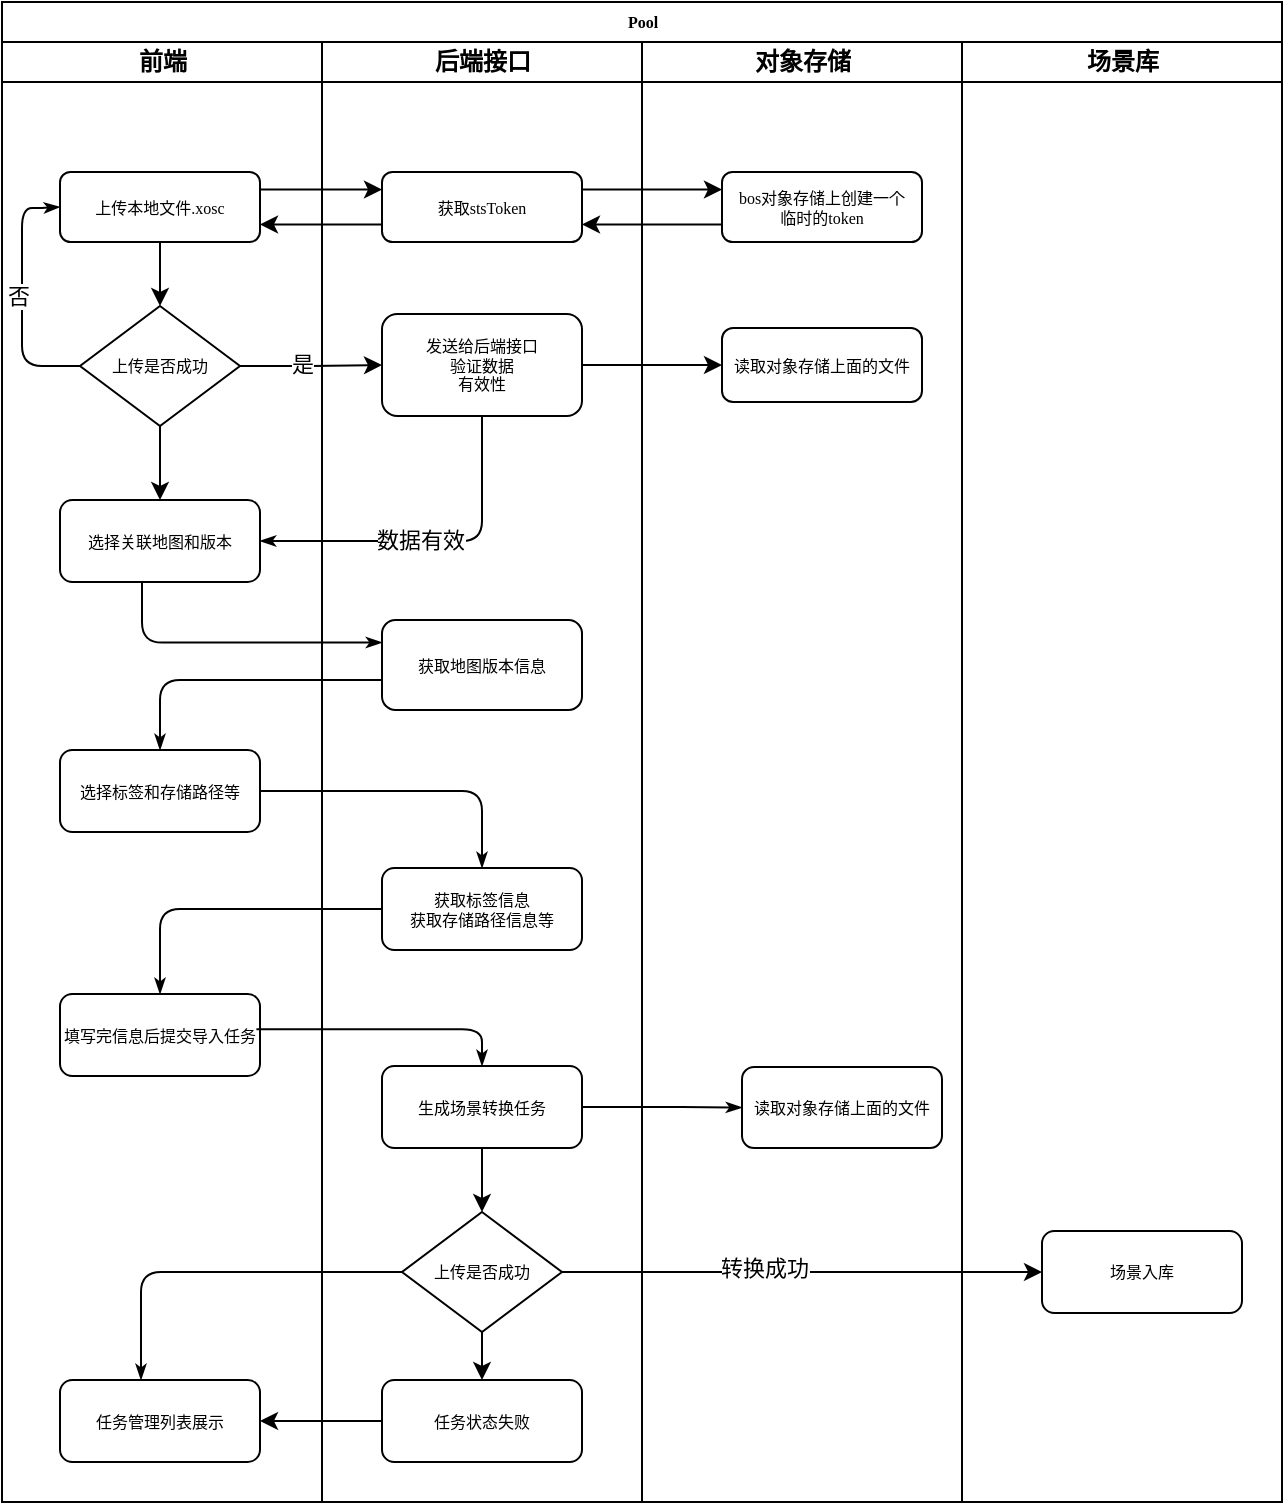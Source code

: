 <mxfile version="24.4.4" type="github">
  <diagram name="Page-1" id="74e2e168-ea6b-b213-b513-2b3c1d86103e">
    <mxGraphModel dx="1484" dy="783" grid="1" gridSize="10" guides="1" tooltips="1" connect="1" arrows="1" fold="1" page="1" pageScale="1" pageWidth="1100" pageHeight="850" background="none" math="0" shadow="0">
      <root>
        <mxCell id="0" />
        <mxCell id="1" parent="0" />
        <mxCell id="77e6c97f196da883-1" value="Pool" style="swimlane;html=1;childLayout=stackLayout;startSize=20;rounded=0;shadow=0;labelBackgroundColor=none;strokeWidth=1;fontFamily=Verdana;fontSize=8;align=center;" parent="1" vertex="1">
          <mxGeometry x="70" y="41" width="640" height="750" as="geometry" />
        </mxCell>
        <mxCell id="77e6c97f196da883-2" value="前端" style="swimlane;html=1;startSize=20;" parent="77e6c97f196da883-1" vertex="1">
          <mxGeometry y="20" width="160" height="730" as="geometry" />
        </mxCell>
        <mxCell id="qJ_lfMdvGIB73EkRR6_u-4" value="" style="edgeStyle=orthogonalEdgeStyle;rounded=0;orthogonalLoop=1;jettySize=auto;html=1;" edge="1" parent="77e6c97f196da883-2" source="77e6c97f196da883-8" target="qJ_lfMdvGIB73EkRR6_u-2">
          <mxGeometry relative="1" as="geometry" />
        </mxCell>
        <mxCell id="77e6c97f196da883-8" value="上传本地文件.xosc" style="rounded=1;whiteSpace=wrap;html=1;shadow=0;labelBackgroundColor=none;strokeWidth=1;fontFamily=Verdana;fontSize=8;align=center;" parent="77e6c97f196da883-2" vertex="1">
          <mxGeometry x="29" y="65" width="100" height="35" as="geometry" />
        </mxCell>
        <mxCell id="77e6c97f196da883-10" value="选择标签和存储路径等" style="rounded=1;whiteSpace=wrap;html=1;shadow=0;labelBackgroundColor=none;strokeWidth=1;fontFamily=Verdana;fontSize=8;align=center;" parent="77e6c97f196da883-2" vertex="1">
          <mxGeometry x="29" y="354" width="100" height="41" as="geometry" />
        </mxCell>
        <mxCell id="qJ_lfMdvGIB73EkRR6_u-7" style="edgeStyle=orthogonalEdgeStyle;rounded=0;orthogonalLoop=1;jettySize=auto;html=1;entryX=0.5;entryY=0;entryDx=0;entryDy=0;" edge="1" parent="77e6c97f196da883-2" source="qJ_lfMdvGIB73EkRR6_u-2" target="qJ_lfMdvGIB73EkRR6_u-6">
          <mxGeometry relative="1" as="geometry" />
        </mxCell>
        <mxCell id="qJ_lfMdvGIB73EkRR6_u-2" value="上传是否成功" style="rhombus;whiteSpace=wrap;html=1;rounded=0;shadow=0;labelBackgroundColor=none;strokeWidth=1;fontFamily=Verdana;fontSize=8;align=center;" vertex="1" parent="77e6c97f196da883-2">
          <mxGeometry x="39" y="132" width="80" height="60" as="geometry" />
        </mxCell>
        <mxCell id="qJ_lfMdvGIB73EkRR6_u-6" value="选择关联地图和版本" style="rounded=1;whiteSpace=wrap;html=1;shadow=0;labelBackgroundColor=none;strokeWidth=1;fontFamily=Verdana;fontSize=8;align=center;" vertex="1" parent="77e6c97f196da883-2">
          <mxGeometry x="29" y="229" width="100" height="41" as="geometry" />
        </mxCell>
        <mxCell id="107ba76e4e335f99-5" style="edgeStyle=orthogonalEdgeStyle;rounded=1;html=1;labelBackgroundColor=none;startArrow=none;startFill=0;startSize=5;endArrow=classicThin;endFill=1;endSize=5;jettySize=auto;orthogonalLoop=1;strokeWidth=1;fontFamily=Verdana;fontSize=8;entryX=0;entryY=0.5;entryDx=0;entryDy=0;exitX=0;exitY=0.5;exitDx=0;exitDy=0;" parent="77e6c97f196da883-2" source="qJ_lfMdvGIB73EkRR6_u-2" target="77e6c97f196da883-8" edge="1">
          <mxGeometry relative="1" as="geometry">
            <Array as="points">
              <mxPoint x="10" y="162" />
              <mxPoint x="10" y="83" />
              <mxPoint x="20" y="83" />
            </Array>
          </mxGeometry>
        </mxCell>
        <mxCell id="qJ_lfMdvGIB73EkRR6_u-13" value="否" style="edgeLabel;html=1;align=center;verticalAlign=middle;resizable=0;points=[];" vertex="1" connectable="0" parent="107ba76e4e335f99-5">
          <mxGeometry x="0.01" y="2" relative="1" as="geometry">
            <mxPoint as="offset" />
          </mxGeometry>
        </mxCell>
        <mxCell id="qJ_lfMdvGIB73EkRR6_u-18" value="填写完信息后提交导入任务" style="rounded=1;whiteSpace=wrap;html=1;shadow=0;labelBackgroundColor=none;strokeWidth=1;fontFamily=Verdana;fontSize=8;align=center;" vertex="1" parent="77e6c97f196da883-2">
          <mxGeometry x="29" y="476" width="100" height="41" as="geometry" />
        </mxCell>
        <mxCell id="qJ_lfMdvGIB73EkRR6_u-26" value="任务管理列表展示" style="rounded=1;whiteSpace=wrap;html=1;shadow=0;labelBackgroundColor=none;strokeWidth=1;fontFamily=Verdana;fontSize=8;align=center;" vertex="1" parent="77e6c97f196da883-2">
          <mxGeometry x="29" y="669" width="100" height="41" as="geometry" />
        </mxCell>
        <mxCell id="77e6c97f196da883-31" style="edgeStyle=orthogonalEdgeStyle;rounded=1;html=1;labelBackgroundColor=none;startArrow=none;startFill=0;startSize=5;endArrow=classicThin;endFill=1;endSize=5;jettySize=auto;orthogonalLoop=1;strokeWidth=1;fontFamily=Verdana;fontSize=8;entryX=1;entryY=0.5;entryDx=0;entryDy=0;exitX=0.5;exitY=1;exitDx=0;exitDy=0;" parent="77e6c97f196da883-1" source="77e6c97f196da883-9" target="qJ_lfMdvGIB73EkRR6_u-6" edge="1">
          <mxGeometry relative="1" as="geometry">
            <mxPoint x="210" y="349" as="sourcePoint" />
          </mxGeometry>
        </mxCell>
        <mxCell id="qJ_lfMdvGIB73EkRR6_u-17" value="数据有效" style="edgeLabel;html=1;align=center;verticalAlign=middle;resizable=0;points=[];" vertex="1" connectable="0" parent="77e6c97f196da883-31">
          <mxGeometry x="0.084" y="-1" relative="1" as="geometry">
            <mxPoint as="offset" />
          </mxGeometry>
        </mxCell>
        <mxCell id="107ba76e4e335f99-2" style="edgeStyle=orthogonalEdgeStyle;rounded=1;html=1;labelBackgroundColor=none;startArrow=none;startFill=0;startSize=5;endArrow=classicThin;endFill=1;endSize=5;jettySize=auto;orthogonalLoop=1;strokeWidth=1;fontFamily=Verdana;fontSize=8;exitX=0.982;exitY=0.43;exitDx=0;exitDy=0;exitPerimeter=0;entryX=0.5;entryY=0;entryDx=0;entryDy=0;" parent="77e6c97f196da883-1" source="qJ_lfMdvGIB73EkRR6_u-18" target="77e6c97f196da883-14" edge="1">
          <mxGeometry relative="1" as="geometry">
            <Array as="points">
              <mxPoint x="240" y="514" />
            </Array>
            <mxPoint x="670" y="610.0" as="sourcePoint" />
          </mxGeometry>
        </mxCell>
        <mxCell id="107ba76e4e335f99-4" style="edgeStyle=orthogonalEdgeStyle;rounded=1;html=1;labelBackgroundColor=none;startArrow=none;startFill=0;startSize=5;endArrow=classicThin;endFill=1;endSize=5;jettySize=auto;orthogonalLoop=1;strokeWidth=1;fontFamily=Verdana;fontSize=8;entryX=0.5;entryY=0;entryDx=0;entryDy=0;exitX=0;exitY=0.5;exitDx=0;exitDy=0;" parent="77e6c97f196da883-1" source="77e6c97f196da883-21" target="qJ_lfMdvGIB73EkRR6_u-18" edge="1">
          <mxGeometry relative="1" as="geometry">
            <Array as="points">
              <mxPoint x="79" y="454" />
            </Array>
            <mxPoint x="180" y="649" as="sourcePoint" />
            <mxPoint x="80" y="639" as="targetPoint" />
          </mxGeometry>
        </mxCell>
        <mxCell id="107ba76e4e335f99-6" style="edgeStyle=orthogonalEdgeStyle;rounded=1;html=1;labelBackgroundColor=none;startArrow=none;startFill=0;startSize=5;endArrow=classicThin;endFill=1;endSize=5;jettySize=auto;orthogonalLoop=1;strokeWidth=1;fontFamily=Verdana;fontSize=8" parent="77e6c97f196da883-1" source="77e6c97f196da883-14" target="77e6c97f196da883-19" edge="1">
          <mxGeometry relative="1" as="geometry" />
        </mxCell>
        <mxCell id="77e6c97f196da883-3" value="后端接口" style="swimlane;html=1;startSize=20;" parent="77e6c97f196da883-1" vertex="1">
          <mxGeometry x="160" y="20" width="160" height="730" as="geometry" />
        </mxCell>
        <mxCell id="77e6c97f196da883-11" value="获取stsToken" style="rounded=1;whiteSpace=wrap;html=1;shadow=0;labelBackgroundColor=none;strokeWidth=1;fontFamily=Verdana;fontSize=8;align=center;" parent="77e6c97f196da883-3" vertex="1">
          <mxGeometry x="30" y="65" width="100" height="35" as="geometry" />
        </mxCell>
        <mxCell id="77e6c97f196da883-9" value="发送给后端接口&lt;div&gt;验证数据&lt;div&gt;有效性&lt;/div&gt;&lt;/div&gt;" style="rounded=1;whiteSpace=wrap;html=1;shadow=0;labelBackgroundColor=none;strokeWidth=1;fontFamily=Verdana;fontSize=8;align=center;" parent="77e6c97f196da883-3" vertex="1">
          <mxGeometry x="30" y="136" width="100" height="51" as="geometry" />
        </mxCell>
        <mxCell id="77e6c97f196da883-17" value="获取地图版本信息" style="rounded=1;whiteSpace=wrap;html=1;shadow=0;labelBackgroundColor=none;strokeWidth=1;fontFamily=Verdana;fontSize=8;align=center;" parent="77e6c97f196da883-3" vertex="1">
          <mxGeometry x="30" y="289" width="100" height="45" as="geometry" />
        </mxCell>
        <mxCell id="77e6c97f196da883-21" value="获取标签信息&lt;div&gt;获取存储路径信息等&lt;/div&gt;" style="rounded=1;whiteSpace=wrap;html=1;shadow=0;labelBackgroundColor=none;strokeWidth=1;fontFamily=Verdana;fontSize=8;align=center;" parent="77e6c97f196da883-3" vertex="1">
          <mxGeometry x="30" y="413" width="100" height="41" as="geometry" />
        </mxCell>
        <mxCell id="qJ_lfMdvGIB73EkRR6_u-20" value="" style="edgeStyle=orthogonalEdgeStyle;rounded=0;orthogonalLoop=1;jettySize=auto;html=1;" edge="1" parent="77e6c97f196da883-3" source="77e6c97f196da883-14" target="qJ_lfMdvGIB73EkRR6_u-19">
          <mxGeometry relative="1" as="geometry" />
        </mxCell>
        <mxCell id="77e6c97f196da883-14" value="生成场景转换任务" style="rounded=1;whiteSpace=wrap;html=1;shadow=0;labelBackgroundColor=none;strokeWidth=1;fontFamily=Verdana;fontSize=8;align=center;" parent="77e6c97f196da883-3" vertex="1">
          <mxGeometry x="30" y="512" width="100" height="41" as="geometry" />
        </mxCell>
        <mxCell id="qJ_lfMdvGIB73EkRR6_u-25" value="" style="edgeStyle=orthogonalEdgeStyle;rounded=0;orthogonalLoop=1;jettySize=auto;html=1;" edge="1" parent="77e6c97f196da883-3" source="qJ_lfMdvGIB73EkRR6_u-19" target="qJ_lfMdvGIB73EkRR6_u-24">
          <mxGeometry relative="1" as="geometry" />
        </mxCell>
        <mxCell id="qJ_lfMdvGIB73EkRR6_u-19" value="上传是否成功" style="rhombus;whiteSpace=wrap;html=1;rounded=0;shadow=0;labelBackgroundColor=none;strokeWidth=1;fontFamily=Verdana;fontSize=8;align=center;" vertex="1" parent="77e6c97f196da883-3">
          <mxGeometry x="40" y="585" width="80" height="60" as="geometry" />
        </mxCell>
        <mxCell id="107ba76e4e335f99-1" style="edgeStyle=orthogonalEdgeStyle;rounded=1;html=1;labelBackgroundColor=none;startArrow=none;startFill=0;startSize=5;endArrow=classicThin;endFill=1;endSize=5;jettySize=auto;orthogonalLoop=1;strokeWidth=1;fontFamily=Verdana;fontSize=8;exitX=0.5;exitY=1;exitDx=0;exitDy=0;entryX=0;entryY=0.25;entryDx=0;entryDy=0;" parent="77e6c97f196da883-3" target="77e6c97f196da883-17" edge="1">
          <mxGeometry relative="1" as="geometry">
            <mxPoint x="-90" y="270" as="sourcePoint" />
            <mxPoint x="21.0" y="300.25" as="targetPoint" />
            <Array as="points">
              <mxPoint x="-90" y="300" />
            </Array>
          </mxGeometry>
        </mxCell>
        <mxCell id="qJ_lfMdvGIB73EkRR6_u-24" value="任务状态失败" style="rounded=1;whiteSpace=wrap;html=1;shadow=0;labelBackgroundColor=none;strokeWidth=1;fontFamily=Verdana;fontSize=8;align=center;" vertex="1" parent="77e6c97f196da883-3">
          <mxGeometry x="30" y="669" width="100" height="41" as="geometry" />
        </mxCell>
        <mxCell id="77e6c97f196da883-4" value="对象存储" style="swimlane;html=1;startSize=20;" parent="77e6c97f196da883-1" vertex="1">
          <mxGeometry x="320" y="20" width="160" height="730" as="geometry" />
        </mxCell>
        <mxCell id="77e6c97f196da883-12" value="bos对象存储上创建一个&lt;div&gt;临时的token&lt;/div&gt;" style="rounded=1;whiteSpace=wrap;html=1;shadow=0;labelBackgroundColor=none;strokeWidth=1;fontFamily=Verdana;fontSize=8;align=center;" parent="77e6c97f196da883-4" vertex="1">
          <mxGeometry x="40" y="65" width="100" height="35" as="geometry" />
        </mxCell>
        <mxCell id="qJ_lfMdvGIB73EkRR6_u-15" value="读取对象存储上面的文件" style="rounded=1;whiteSpace=wrap;html=1;shadow=0;labelBackgroundColor=none;strokeWidth=1;fontFamily=Verdana;fontSize=8;align=center;" vertex="1" parent="77e6c97f196da883-4">
          <mxGeometry x="40" y="143" width="100" height="37" as="geometry" />
        </mxCell>
        <mxCell id="77e6c97f196da883-19" value="读取对象存储上面的文件" style="rounded=1;whiteSpace=wrap;html=1;shadow=0;labelBackgroundColor=none;strokeWidth=1;fontFamily=Verdana;fontSize=8;align=center;" parent="77e6c97f196da883-4" vertex="1">
          <mxGeometry x="50" y="512.5" width="100" height="40.5" as="geometry" />
        </mxCell>
        <mxCell id="77e6c97f196da883-5" value="场景库" style="swimlane;html=1;startSize=20;" parent="77e6c97f196da883-1" vertex="1">
          <mxGeometry x="480" y="20" width="160" height="730" as="geometry" />
        </mxCell>
        <mxCell id="77e6c97f196da883-23" value="场景入库" style="rounded=1;whiteSpace=wrap;html=1;shadow=0;labelBackgroundColor=none;strokeWidth=1;fontFamily=Verdana;fontSize=8;align=center;" parent="77e6c97f196da883-5" vertex="1">
          <mxGeometry x="40" y="594.5" width="100" height="41" as="geometry" />
        </mxCell>
        <mxCell id="qJ_lfMdvGIB73EkRR6_u-5" value="" style="edgeStyle=orthogonalEdgeStyle;rounded=0;orthogonalLoop=1;jettySize=auto;html=1;" edge="1" parent="77e6c97f196da883-1" source="qJ_lfMdvGIB73EkRR6_u-2" target="77e6c97f196da883-9">
          <mxGeometry relative="1" as="geometry" />
        </mxCell>
        <mxCell id="qJ_lfMdvGIB73EkRR6_u-14" value="是" style="edgeLabel;html=1;align=center;verticalAlign=middle;resizable=0;points=[];" vertex="1" connectable="0" parent="qJ_lfMdvGIB73EkRR6_u-5">
          <mxGeometry x="-0.14" y="1" relative="1" as="geometry">
            <mxPoint as="offset" />
          </mxGeometry>
        </mxCell>
        <mxCell id="qJ_lfMdvGIB73EkRR6_u-9" style="edgeStyle=orthogonalEdgeStyle;rounded=0;orthogonalLoop=1;jettySize=auto;html=1;exitX=1;exitY=0.25;exitDx=0;exitDy=0;entryX=0;entryY=0.25;entryDx=0;entryDy=0;" edge="1" parent="77e6c97f196da883-1" source="77e6c97f196da883-8" target="77e6c97f196da883-11">
          <mxGeometry relative="1" as="geometry" />
        </mxCell>
        <mxCell id="qJ_lfMdvGIB73EkRR6_u-10" style="edgeStyle=orthogonalEdgeStyle;rounded=0;orthogonalLoop=1;jettySize=auto;html=1;exitX=0;exitY=0.75;exitDx=0;exitDy=0;entryX=1;entryY=0.75;entryDx=0;entryDy=0;" edge="1" parent="77e6c97f196da883-1" source="77e6c97f196da883-11" target="77e6c97f196da883-8">
          <mxGeometry relative="1" as="geometry" />
        </mxCell>
        <mxCell id="qJ_lfMdvGIB73EkRR6_u-11" style="edgeStyle=orthogonalEdgeStyle;rounded=0;orthogonalLoop=1;jettySize=auto;html=1;exitX=1;exitY=0.25;exitDx=0;exitDy=0;entryX=0;entryY=0.25;entryDx=0;entryDy=0;" edge="1" parent="77e6c97f196da883-1" source="77e6c97f196da883-11" target="77e6c97f196da883-12">
          <mxGeometry relative="1" as="geometry" />
        </mxCell>
        <mxCell id="qJ_lfMdvGIB73EkRR6_u-12" style="edgeStyle=orthogonalEdgeStyle;rounded=0;orthogonalLoop=1;jettySize=auto;html=1;exitX=0;exitY=0.75;exitDx=0;exitDy=0;entryX=1;entryY=0.75;entryDx=0;entryDy=0;" edge="1" parent="77e6c97f196da883-1" source="77e6c97f196da883-12" target="77e6c97f196da883-11">
          <mxGeometry relative="1" as="geometry" />
        </mxCell>
        <mxCell id="qJ_lfMdvGIB73EkRR6_u-16" value="" style="edgeStyle=orthogonalEdgeStyle;rounded=0;orthogonalLoop=1;jettySize=auto;html=1;" edge="1" parent="77e6c97f196da883-1" source="77e6c97f196da883-9" target="qJ_lfMdvGIB73EkRR6_u-15">
          <mxGeometry relative="1" as="geometry" />
        </mxCell>
        <mxCell id="77e6c97f196da883-38" style="edgeStyle=orthogonalEdgeStyle;rounded=1;html=1;labelBackgroundColor=none;startArrow=none;startFill=0;startSize=5;endArrow=classicThin;endFill=1;endSize=5;jettySize=auto;orthogonalLoop=1;strokeWidth=1;fontFamily=Verdana;fontSize=8;exitX=1;exitY=0.5;exitDx=0;exitDy=0;entryX=0.5;entryY=0;entryDx=0;entryDy=0;" parent="77e6c97f196da883-1" source="77e6c97f196da883-10" target="77e6c97f196da883-21" edge="1">
          <mxGeometry relative="1" as="geometry" />
        </mxCell>
        <mxCell id="77e6c97f196da883-37" style="edgeStyle=orthogonalEdgeStyle;rounded=1;html=1;labelBackgroundColor=none;startArrow=none;startFill=0;startSize=5;endArrow=classicThin;endFill=1;endSize=5;jettySize=auto;orthogonalLoop=1;strokeWidth=1;fontFamily=Verdana;fontSize=8;entryX=0.5;entryY=0;entryDx=0;entryDy=0;" parent="77e6c97f196da883-1" target="77e6c97f196da883-10" edge="1">
          <mxGeometry relative="1" as="geometry">
            <mxPoint x="190" y="339" as="sourcePoint" />
            <Array as="points">
              <mxPoint x="190" y="339" />
              <mxPoint x="79" y="339" />
            </Array>
          </mxGeometry>
        </mxCell>
        <mxCell id="qJ_lfMdvGIB73EkRR6_u-22" value="" style="edgeStyle=orthogonalEdgeStyle;rounded=0;orthogonalLoop=1;jettySize=auto;html=1;entryX=0;entryY=0.5;entryDx=0;entryDy=0;" edge="1" parent="77e6c97f196da883-1" source="qJ_lfMdvGIB73EkRR6_u-19" target="77e6c97f196da883-23">
          <mxGeometry relative="1" as="geometry">
            <mxPoint x="360" y="709" as="targetPoint" />
          </mxGeometry>
        </mxCell>
        <mxCell id="qJ_lfMdvGIB73EkRR6_u-23" value="转换成功" style="edgeLabel;html=1;align=center;verticalAlign=middle;resizable=0;points=[];" vertex="1" connectable="0" parent="qJ_lfMdvGIB73EkRR6_u-22">
          <mxGeometry x="-0.162" y="2" relative="1" as="geometry">
            <mxPoint as="offset" />
          </mxGeometry>
        </mxCell>
        <mxCell id="qJ_lfMdvGIB73EkRR6_u-27" style="edgeStyle=orthogonalEdgeStyle;rounded=1;html=1;labelBackgroundColor=none;startArrow=none;startFill=0;startSize=5;endArrow=classicThin;endFill=1;endSize=5;jettySize=auto;orthogonalLoop=1;strokeWidth=1;fontFamily=Verdana;fontSize=8;exitX=0;exitY=0.5;exitDx=0;exitDy=0;entryX=0.405;entryY=-0.001;entryDx=0;entryDy=0;entryPerimeter=0;" edge="1" parent="77e6c97f196da883-1" source="qJ_lfMdvGIB73EkRR6_u-19" target="qJ_lfMdvGIB73EkRR6_u-26">
          <mxGeometry relative="1" as="geometry">
            <Array as="points">
              <mxPoint x="70" y="635" />
            </Array>
            <mxPoint x="191" y="639" as="sourcePoint" />
            <mxPoint x="70" y="679" as="targetPoint" />
          </mxGeometry>
        </mxCell>
        <mxCell id="qJ_lfMdvGIB73EkRR6_u-28" value="" style="edgeStyle=orthogonalEdgeStyle;rounded=0;orthogonalLoop=1;jettySize=auto;html=1;" edge="1" parent="77e6c97f196da883-1" source="qJ_lfMdvGIB73EkRR6_u-24" target="qJ_lfMdvGIB73EkRR6_u-26">
          <mxGeometry relative="1" as="geometry" />
        </mxCell>
      </root>
    </mxGraphModel>
  </diagram>
</mxfile>
